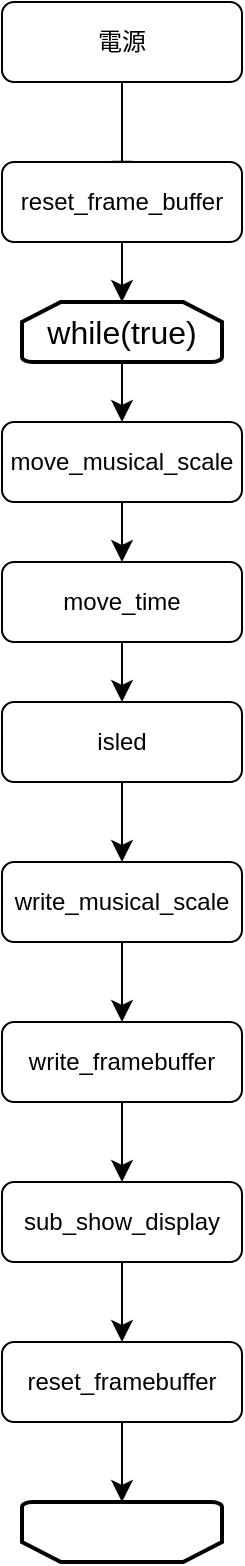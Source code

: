 <mxfile version="23.0.2" type="github" pages="3">
  <diagram id="C5RBs43oDa-KdzZeNtuy" name="musicbox.s">
    <mxGraphModel dx="1602" dy="765" grid="1" gridSize="10" guides="1" tooltips="1" connect="1" arrows="1" fold="1" page="1" pageScale="1" pageWidth="827" pageHeight="1169" math="0" shadow="0">
      <root>
        <mxCell id="WIyWlLk6GJQsqaUBKTNV-0" />
        <mxCell id="WIyWlLk6GJQsqaUBKTNV-1" parent="WIyWlLk6GJQsqaUBKTNV-0" />
        <mxCell id="WIyWlLk6GJQsqaUBKTNV-2" value="" style="rounded=0;html=1;jettySize=auto;orthogonalLoop=1;fontSize=11;endArrow=block;endFill=0;endSize=8;strokeWidth=1;shadow=0;labelBackgroundColor=none;edgeStyle=orthogonalEdgeStyle;" parent="WIyWlLk6GJQsqaUBKTNV-1" source="WIyWlLk6GJQsqaUBKTNV-3" edge="1">
          <mxGeometry relative="1" as="geometry">
            <mxPoint x="427" y="170" as="targetPoint" />
          </mxGeometry>
        </mxCell>
        <mxCell id="WIyWlLk6GJQsqaUBKTNV-3" value="電源" style="rounded=1;whiteSpace=wrap;html=1;fontSize=12;glass=0;strokeWidth=1;shadow=0;" parent="WIyWlLk6GJQsqaUBKTNV-1" vertex="1">
          <mxGeometry x="367" y="80" width="120" height="40" as="geometry" />
        </mxCell>
        <mxCell id="92tUi0Qm-sdaMzXvts3y-0" style="edgeStyle=none;curved=1;rounded=0;orthogonalLoop=1;jettySize=auto;html=1;fontSize=12;startSize=8;endSize=8;" parent="WIyWlLk6GJQsqaUBKTNV-1" source="WIyWlLk6GJQsqaUBKTNV-7" edge="1">
          <mxGeometry relative="1" as="geometry">
            <mxPoint x="427" y="230" as="targetPoint" />
          </mxGeometry>
        </mxCell>
        <mxCell id="WIyWlLk6GJQsqaUBKTNV-7" value="reset_frame_buffer" style="rounded=1;whiteSpace=wrap;html=1;fontSize=12;glass=0;strokeWidth=1;shadow=0;" parent="WIyWlLk6GJQsqaUBKTNV-1" vertex="1">
          <mxGeometry x="367" y="160" width="120" height="40" as="geometry" />
        </mxCell>
        <mxCell id="WIyWlLk6GJQsqaUBKTNV-11" value="move_time" style="rounded=1;whiteSpace=wrap;html=1;fontSize=12;glass=0;strokeWidth=1;shadow=0;" parent="WIyWlLk6GJQsqaUBKTNV-1" vertex="1">
          <mxGeometry x="367" y="360" width="120" height="40" as="geometry" />
        </mxCell>
        <mxCell id="WIyWlLk6GJQsqaUBKTNV-12" value="move_musical_scale" style="rounded=1;whiteSpace=wrap;html=1;fontSize=12;glass=0;strokeWidth=1;shadow=0;" parent="WIyWlLk6GJQsqaUBKTNV-1" vertex="1">
          <mxGeometry x="367" y="290" width="120" height="40" as="geometry" />
        </mxCell>
        <mxCell id="92tUi0Qm-sdaMzXvts3y-2" value="while(true)" style="strokeWidth=2;html=1;shape=mxgraph.flowchart.loop_limit;whiteSpace=wrap;fontSize=16;" parent="WIyWlLk6GJQsqaUBKTNV-1" vertex="1">
          <mxGeometry x="377" y="230" width="100" height="30" as="geometry" />
        </mxCell>
        <mxCell id="92tUi0Qm-sdaMzXvts3y-3" value="" style="endArrow=classic;html=1;rounded=0;fontSize=12;startSize=8;endSize=8;curved=1;exitX=0.5;exitY=1;exitDx=0;exitDy=0;exitPerimeter=0;" parent="WIyWlLk6GJQsqaUBKTNV-1" source="92tUi0Qm-sdaMzXvts3y-2" edge="1">
          <mxGeometry width="50" height="50" relative="1" as="geometry">
            <mxPoint x="597" y="420" as="sourcePoint" />
            <mxPoint x="427" y="290" as="targetPoint" />
          </mxGeometry>
        </mxCell>
        <mxCell id="92tUi0Qm-sdaMzXvts3y-4" value="" style="endArrow=classic;html=1;rounded=0;fontSize=12;startSize=8;endSize=8;curved=1;exitX=0.5;exitY=1;exitDx=0;exitDy=0;entryX=0.5;entryY=0;entryDx=0;entryDy=0;" parent="WIyWlLk6GJQsqaUBKTNV-1" source="WIyWlLk6GJQsqaUBKTNV-12" target="WIyWlLk6GJQsqaUBKTNV-11" edge="1">
          <mxGeometry width="50" height="50" relative="1" as="geometry">
            <mxPoint x="597" y="420" as="sourcePoint" />
            <mxPoint x="647" y="370" as="targetPoint" />
          </mxGeometry>
        </mxCell>
        <mxCell id="92tUi0Qm-sdaMzXvts3y-6" value="isled" style="rounded=1;whiteSpace=wrap;html=1;fontSize=12;glass=0;strokeWidth=1;shadow=0;" parent="WIyWlLk6GJQsqaUBKTNV-1" vertex="1">
          <mxGeometry x="367" y="430" width="120" height="40" as="geometry" />
        </mxCell>
        <mxCell id="92tUi0Qm-sdaMzXvts3y-7" value="" style="endArrow=classic;html=1;rounded=0;fontSize=12;startSize=8;endSize=8;curved=1;exitX=0.5;exitY=1;exitDx=0;exitDy=0;entryX=0.5;entryY=0;entryDx=0;entryDy=0;" parent="WIyWlLk6GJQsqaUBKTNV-1" source="WIyWlLk6GJQsqaUBKTNV-11" target="92tUi0Qm-sdaMzXvts3y-6" edge="1">
          <mxGeometry width="50" height="50" relative="1" as="geometry">
            <mxPoint x="597" y="510" as="sourcePoint" />
            <mxPoint x="647" y="460" as="targetPoint" />
          </mxGeometry>
        </mxCell>
        <mxCell id="92tUi0Qm-sdaMzXvts3y-8" value="write_musical_scale" style="rounded=1;whiteSpace=wrap;html=1;fontSize=12;glass=0;strokeWidth=1;shadow=0;" parent="WIyWlLk6GJQsqaUBKTNV-1" vertex="1">
          <mxGeometry x="367" y="510" width="120" height="40" as="geometry" />
        </mxCell>
        <mxCell id="92tUi0Qm-sdaMzXvts3y-9" value="" style="endArrow=classic;html=1;rounded=0;fontSize=12;startSize=8;endSize=8;curved=1;exitX=0.5;exitY=1;exitDx=0;exitDy=0;entryX=0.5;entryY=0;entryDx=0;entryDy=0;" parent="WIyWlLk6GJQsqaUBKTNV-1" source="92tUi0Qm-sdaMzXvts3y-6" target="92tUi0Qm-sdaMzXvts3y-8" edge="1">
          <mxGeometry width="50" height="50" relative="1" as="geometry">
            <mxPoint x="597" y="510" as="sourcePoint" />
            <mxPoint x="647" y="460" as="targetPoint" />
          </mxGeometry>
        </mxCell>
        <mxCell id="92tUi0Qm-sdaMzXvts3y-10" value="write_framebuffer" style="rounded=1;whiteSpace=wrap;html=1;fontSize=12;glass=0;strokeWidth=1;shadow=0;" parent="WIyWlLk6GJQsqaUBKTNV-1" vertex="1">
          <mxGeometry x="367" y="590" width="120" height="40" as="geometry" />
        </mxCell>
        <mxCell id="92tUi0Qm-sdaMzXvts3y-11" value="" style="endArrow=classic;html=1;rounded=0;fontSize=12;startSize=8;endSize=8;curved=1;exitX=0.5;exitY=1;exitDx=0;exitDy=0;entryX=0.5;entryY=0;entryDx=0;entryDy=0;" parent="WIyWlLk6GJQsqaUBKTNV-1" source="92tUi0Qm-sdaMzXvts3y-8" target="92tUi0Qm-sdaMzXvts3y-10" edge="1">
          <mxGeometry width="50" height="50" relative="1" as="geometry">
            <mxPoint x="597" y="510" as="sourcePoint" />
            <mxPoint x="647" y="460" as="targetPoint" />
          </mxGeometry>
        </mxCell>
        <mxCell id="92tUi0Qm-sdaMzXvts3y-12" value="sub_show_display" style="rounded=1;whiteSpace=wrap;html=1;fontSize=12;glass=0;strokeWidth=1;shadow=0;" parent="WIyWlLk6GJQsqaUBKTNV-1" vertex="1">
          <mxGeometry x="367" y="670" width="120" height="40" as="geometry" />
        </mxCell>
        <mxCell id="92tUi0Qm-sdaMzXvts3y-13" value="" style="endArrow=classic;html=1;rounded=0;fontSize=12;startSize=8;endSize=8;curved=1;exitX=0.5;exitY=1;exitDx=0;exitDy=0;entryX=0.5;entryY=0;entryDx=0;entryDy=0;" parent="WIyWlLk6GJQsqaUBKTNV-1" source="92tUi0Qm-sdaMzXvts3y-10" target="92tUi0Qm-sdaMzXvts3y-12" edge="1">
          <mxGeometry width="50" height="50" relative="1" as="geometry">
            <mxPoint x="390" y="510" as="sourcePoint" />
            <mxPoint x="440" y="460" as="targetPoint" />
          </mxGeometry>
        </mxCell>
        <mxCell id="92tUi0Qm-sdaMzXvts3y-14" value="reset_framebuffer" style="rounded=1;whiteSpace=wrap;html=1;fontSize=12;glass=0;strokeWidth=1;shadow=0;" parent="WIyWlLk6GJQsqaUBKTNV-1" vertex="1">
          <mxGeometry x="367" y="750" width="120" height="40" as="geometry" />
        </mxCell>
        <mxCell id="92tUi0Qm-sdaMzXvts3y-15" value="" style="endArrow=classic;html=1;rounded=0;fontSize=12;startSize=8;endSize=8;curved=1;exitX=0.5;exitY=1;exitDx=0;exitDy=0;" parent="WIyWlLk6GJQsqaUBKTNV-1" source="92tUi0Qm-sdaMzXvts3y-12" target="92tUi0Qm-sdaMzXvts3y-14" edge="1">
          <mxGeometry width="50" height="50" relative="1" as="geometry">
            <mxPoint x="390" y="510" as="sourcePoint" />
            <mxPoint x="440" y="460" as="targetPoint" />
          </mxGeometry>
        </mxCell>
        <mxCell id="92tUi0Qm-sdaMzXvts3y-16" value="" style="strokeWidth=2;html=1;shape=mxgraph.flowchart.loop_limit;whiteSpace=wrap;fontSize=16;rotation=-180;" parent="WIyWlLk6GJQsqaUBKTNV-1" vertex="1">
          <mxGeometry x="377" y="830" width="100" height="30" as="geometry" />
        </mxCell>
        <mxCell id="92tUi0Qm-sdaMzXvts3y-17" value="" style="endArrow=classic;html=1;rounded=0;fontSize=12;startSize=8;endSize=8;curved=1;exitX=0.5;exitY=1;exitDx=0;exitDy=0;entryX=0.5;entryY=1;entryDx=0;entryDy=0;entryPerimeter=0;" parent="WIyWlLk6GJQsqaUBKTNV-1" source="92tUi0Qm-sdaMzXvts3y-14" target="92tUi0Qm-sdaMzXvts3y-16" edge="1">
          <mxGeometry width="50" height="50" relative="1" as="geometry">
            <mxPoint x="390" y="510" as="sourcePoint" />
            <mxPoint x="440" y="460" as="targetPoint" />
          </mxGeometry>
        </mxCell>
      </root>
    </mxGraphModel>
  </diagram>
  <diagram id="Itip-PG76pyHR0EPL3G4" name="reset_frame_buffer">
    <mxGraphModel dx="1602" dy="765" grid="1" gridSize="10" guides="1" tooltips="1" connect="1" arrows="1" fold="1" page="1" pageScale="1" pageWidth="827" pageHeight="1169" math="0" shadow="0">
      <root>
        <mxCell id="0" />
        <mxCell id="1" parent="0" />
        <mxCell id="IwgBFRndILumX_rVNW5C-4" value="Start" style="rounded=1;whiteSpace=wrap;html=1;fontSize=12;glass=0;strokeWidth=1;shadow=0;" vertex="1" parent="1">
          <mxGeometry x="198" y="80" width="120" height="40" as="geometry" />
        </mxCell>
        <mxCell id="IwgBFRndILumX_rVNW5C-5" value="Push r0-r2" style="rounded=1;whiteSpace=wrap;html=1;fontSize=12;glass=0;strokeWidth=1;shadow=0;" vertex="1" parent="1">
          <mxGeometry x="198" y="160" width="120" height="40" as="geometry" />
        </mxCell>
        <mxCell id="IwgBFRndILumX_rVNW5C-6" value="" style="endArrow=classic;html=1;rounded=0;hachureGap=4;fontFamily=Architects Daughter;fontSource=https%3A%2F%2Ffonts.googleapis.com%2Fcss%3Ffamily%3DArchitects%2BDaughter;fontSize=16;exitX=0.5;exitY=1;exitDx=0;exitDy=0;entryX=0.5;entryY=0;entryDx=0;entryDy=0;" edge="1" parent="1" source="IwgBFRndILumX_rVNW5C-4" target="IwgBFRndILumX_rVNW5C-5">
          <mxGeometry width="50" height="50" relative="1" as="geometry">
            <mxPoint x="221" y="330" as="sourcePoint" />
            <mxPoint x="271" y="280" as="targetPoint" />
          </mxGeometry>
        </mxCell>
        <mxCell id="eeWpiL0ap0NVNHi9yB_d-1" value="framebufferの全ての内容(8行)に対し" style="strokeWidth=2;html=1;shape=mxgraph.flowchart.loop_limit;whiteSpace=wrap;" vertex="1" parent="1">
          <mxGeometry x="198" y="230" width="120" height="50" as="geometry" />
        </mxCell>
        <mxCell id="eeWpiL0ap0NVNHi9yB_d-2" value="" style="endArrow=classic;html=1;rounded=0;exitX=0.5;exitY=1;exitDx=0;exitDy=0;entryX=0.5;entryY=0;entryDx=0;entryDy=0;entryPerimeter=0;" edge="1" parent="1" source="IwgBFRndILumX_rVNW5C-5" target="eeWpiL0ap0NVNHi9yB_d-1">
          <mxGeometry width="50" height="50" relative="1" as="geometry">
            <mxPoint x="510" y="330" as="sourcePoint" />
            <mxPoint x="560" y="280" as="targetPoint" />
          </mxGeometry>
        </mxCell>
        <mxCell id="eeWpiL0ap0NVNHi9yB_d-3" style="edgeStyle=orthogonalEdgeStyle;rounded=0;orthogonalLoop=1;jettySize=auto;html=1;exitX=0.5;exitY=1;exitDx=0;exitDy=0;exitPerimeter=0;" edge="1" parent="1" source="eeWpiL0ap0NVNHi9yB_d-1" target="eeWpiL0ap0NVNHi9yB_d-1">
          <mxGeometry relative="1" as="geometry" />
        </mxCell>
        <mxCell id="eeWpiL0ap0NVNHi9yB_d-4" value="0で初期化" style="rounded=1;whiteSpace=wrap;html=1;fontSize=12;glass=0;strokeWidth=1;shadow=0;" vertex="1" parent="1">
          <mxGeometry x="198" y="310" width="120" height="40" as="geometry" />
        </mxCell>
        <mxCell id="eeWpiL0ap0NVNHi9yB_d-5" value="" style="endArrow=classic;html=1;rounded=0;exitX=0.5;exitY=1;exitDx=0;exitDy=0;exitPerimeter=0;entryX=0.5;entryY=0;entryDx=0;entryDy=0;" edge="1" parent="1" source="eeWpiL0ap0NVNHi9yB_d-1" target="eeWpiL0ap0NVNHi9yB_d-4">
          <mxGeometry width="50" height="50" relative="1" as="geometry">
            <mxPoint x="510" y="330" as="sourcePoint" />
            <mxPoint x="560" y="280" as="targetPoint" />
          </mxGeometry>
        </mxCell>
        <mxCell id="eeWpiL0ap0NVNHi9yB_d-6" value="" style="strokeWidth=2;html=1;shape=mxgraph.flowchart.loop_limit;whiteSpace=wrap;rotation=-180;" vertex="1" parent="1">
          <mxGeometry x="208" y="380" width="100" height="30" as="geometry" />
        </mxCell>
        <mxCell id="eeWpiL0ap0NVNHi9yB_d-7" value="" style="endArrow=classic;html=1;rounded=0;exitX=0.5;exitY=1;exitDx=0;exitDy=0;entryX=0.5;entryY=1;entryDx=0;entryDy=0;entryPerimeter=0;" edge="1" parent="1" source="eeWpiL0ap0NVNHi9yB_d-4" target="eeWpiL0ap0NVNHi9yB_d-6">
          <mxGeometry width="50" height="50" relative="1" as="geometry">
            <mxPoint x="510" y="330" as="sourcePoint" />
            <mxPoint x="560" y="280" as="targetPoint" />
          </mxGeometry>
        </mxCell>
      </root>
    </mxGraphModel>
  </diagram>
  <diagram id="dulfKxjlP9g0YedhLNRG" name="move_musical_scale">
    <mxGraphModel dx="1602" dy="765" grid="1" gridSize="10" guides="1" tooltips="1" connect="1" arrows="1" fold="1" page="1" pageScale="1" pageWidth="827" pageHeight="1169" math="0" shadow="0">
      <root>
        <mxCell id="0" />
        <mxCell id="1" parent="0" />
        <mxCell id="s2659hMvVKCwklSkQRCQ-1" value="音楽鳴ってる?" style="strokeWidth=2;html=1;shape=mxgraph.flowchart.decision;whiteSpace=wrap;" vertex="1" parent="1">
          <mxGeometry x="84" y="145" width="160" height="40" as="geometry" />
        </mxCell>
        <mxCell id="s2659hMvVKCwklSkQRCQ-2" value="&lt;div&gt;はい&lt;br&gt;&lt;/div&gt;" style="endArrow=classic;html=1;rounded=0;exitX=0.5;exitY=1;exitDx=0;exitDy=0;exitPerimeter=0;" edge="1" parent="1" source="s2659hMvVKCwklSkQRCQ-1">
          <mxGeometry width="50" height="50" relative="1" as="geometry">
            <mxPoint x="244" y="255" as="sourcePoint" />
            <mxPoint x="164" y="225" as="targetPoint" />
          </mxGeometry>
        </mxCell>
        <mxCell id="s2659hMvVKCwklSkQRCQ-3" value="いいえ" style="endArrow=classic;html=1;rounded=0;exitX=1;exitY=0.5;exitDx=0;exitDy=0;exitPerimeter=0;" edge="1" parent="1" source="s2659hMvVKCwklSkQRCQ-1">
          <mxGeometry width="50" height="50" relative="1" as="geometry">
            <mxPoint x="413" y="255" as="sourcePoint" />
            <mxPoint x="323" y="165" as="targetPoint" />
          </mxGeometry>
        </mxCell>
        <mxCell id="s2659hMvVKCwklSkQRCQ-4" value="スイッチの情報" style="rounded=1;whiteSpace=wrap;html=1;fontSize=12;glass=0;strokeWidth=1;shadow=0;" vertex="1" parent="1">
          <mxGeometry x="323" y="145" width="120" height="40" as="geometry" />
        </mxCell>
        <mxCell id="s2659hMvVKCwklSkQRCQ-5" value="スイッチが押されているか?" style="strokeWidth=2;html=1;shape=mxgraph.flowchart.decision;whiteSpace=wrap;" vertex="1" parent="1">
          <mxGeometry x="293" y="215" width="180" height="50" as="geometry" />
        </mxCell>
        <mxCell id="s2659hMvVKCwklSkQRCQ-6" value="" style="endArrow=classic;html=1;rounded=0;exitX=0.5;exitY=1;exitDx=0;exitDy=0;entryX=0.5;entryY=0;entryDx=0;entryDy=0;entryPerimeter=0;" edge="1" parent="1" source="s2659hMvVKCwklSkQRCQ-4" target="s2659hMvVKCwklSkQRCQ-5">
          <mxGeometry width="50" height="50" relative="1" as="geometry">
            <mxPoint x="413" y="255" as="sourcePoint" />
            <mxPoint x="463" y="205" as="targetPoint" />
          </mxGeometry>
        </mxCell>
        <mxCell id="s2659hMvVKCwklSkQRCQ-7" value="はい" style="endArrow=classic;html=1;rounded=0;exitX=0.5;exitY=1;exitDx=0;exitDy=0;exitPerimeter=0;" edge="1" parent="1" source="s2659hMvVKCwklSkQRCQ-5">
          <mxGeometry width="50" height="50" relative="1" as="geometry">
            <mxPoint x="413" y="255" as="sourcePoint" />
            <mxPoint x="383" y="295" as="targetPoint" />
          </mxGeometry>
        </mxCell>
        <mxCell id="s2659hMvVKCwklSkQRCQ-8" value="&lt;div&gt;チャタリング対策で&lt;/div&gt;&lt;div&gt;時間を設定&lt;br&gt;&lt;/div&gt;" style="rounded=1;whiteSpace=wrap;html=1;fontSize=12;glass=0;strokeWidth=1;shadow=0;" vertex="1" parent="1">
          <mxGeometry x="323" y="295" width="120" height="40" as="geometry" />
        </mxCell>
        <mxCell id="VxzQCR-OaugW05rsNh1s-2" value="Start" style="rounded=1;whiteSpace=wrap;html=1;fontSize=12;glass=0;strokeWidth=1;shadow=0;" vertex="1" parent="1">
          <mxGeometry x="104" y="65" width="120" height="40" as="geometry" />
        </mxCell>
        <mxCell id="VxzQCR-OaugW05rsNh1s-3" value="" style="endArrow=classic;html=1;rounded=0;exitX=0.5;exitY=1;exitDx=0;exitDy=0;entryX=0.5;entryY=0;entryDx=0;entryDy=0;entryPerimeter=0;" edge="1" parent="1" source="VxzQCR-OaugW05rsNh1s-2" target="s2659hMvVKCwklSkQRCQ-1">
          <mxGeometry width="50" height="50" relative="1" as="geometry">
            <mxPoint x="293" y="345" as="sourcePoint" />
            <mxPoint x="343" y="295" as="targetPoint" />
          </mxGeometry>
        </mxCell>
        <mxCell id="VxzQCR-OaugW05rsNh1s-4" value="目標時間を超えたか?" style="strokeWidth=2;html=1;shape=mxgraph.flowchart.decision;whiteSpace=wrap;" vertex="1" parent="1">
          <mxGeometry x="298" y="370" width="170" height="50" as="geometry" />
        </mxCell>
        <mxCell id="VxzQCR-OaugW05rsNh1s-5" value="" style="endArrow=classic;html=1;rounded=0;exitX=0.5;exitY=1;exitDx=0;exitDy=0;entryX=0.5;entryY=0;entryDx=0;entryDy=0;entryPerimeter=0;" edge="1" parent="1" source="s2659hMvVKCwklSkQRCQ-8" target="VxzQCR-OaugW05rsNh1s-4">
          <mxGeometry width="50" height="50" relative="1" as="geometry">
            <mxPoint x="390" y="420" as="sourcePoint" />
            <mxPoint x="440" y="370" as="targetPoint" />
          </mxGeometry>
        </mxCell>
        <mxCell id="VxzQCR-OaugW05rsNh1s-6" value="&lt;div&gt;いいえ&lt;br&gt;&lt;/div&gt;" style="endArrow=classic;html=1;rounded=0;exitX=1;exitY=0.5;exitDx=0;exitDy=0;exitPerimeter=0;" edge="1" parent="1" source="s2659hMvVKCwklSkQRCQ-5">
          <mxGeometry width="50" height="50" relative="1" as="geometry">
            <mxPoint x="390" y="420" as="sourcePoint" />
            <mxPoint x="570" y="300" as="targetPoint" />
            <Array as="points">
              <mxPoint x="570" y="240" />
            </Array>
          </mxGeometry>
        </mxCell>
        <mxCell id="VxzQCR-OaugW05rsNh1s-8" value="xの現在位置を取得" style="rounded=1;whiteSpace=wrap;html=1;fontSize=12;glass=0;strokeWidth=1;shadow=0;" vertex="1" parent="1">
          <mxGeometry x="510" y="300" width="120" height="40" as="geometry" />
        </mxCell>
        <mxCell id="VxzQCR-OaugW05rsNh1s-9" value="xが8と等しいか?" style="strokeWidth=2;html=1;shape=mxgraph.flowchart.decision;whiteSpace=wrap;" vertex="1" parent="1">
          <mxGeometry x="505" y="370" width="130" height="40" as="geometry" />
        </mxCell>
        <mxCell id="VxzQCR-OaugW05rsNh1s-10" value="" style="endArrow=classic;html=1;rounded=0;exitX=0.5;exitY=1;exitDx=0;exitDy=0;" edge="1" parent="1" source="VxzQCR-OaugW05rsNh1s-8">
          <mxGeometry width="50" height="50" relative="1" as="geometry">
            <mxPoint x="700" y="340" as="sourcePoint" />
            <mxPoint x="570" y="370" as="targetPoint" />
          </mxGeometry>
        </mxCell>
      </root>
    </mxGraphModel>
  </diagram>
</mxfile>
